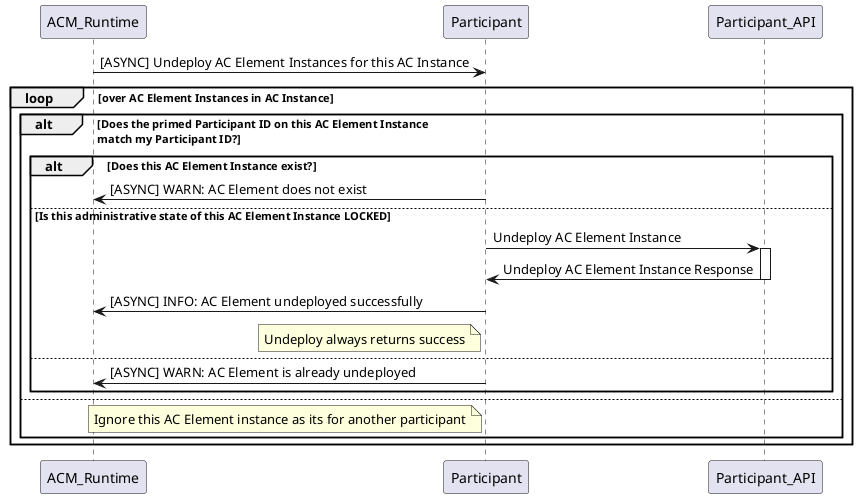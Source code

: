 @startuml
participant ACM_Runtime
participant Participant
participant Participant_API

ACM_Runtime -> Participant: [ASYNC] Undeploy AC Element Instances for this AC Instance

loop over AC Element Instances in AC Instance
 alt Does the primed Participant ID on this AC Element Instance\nmatch my Participant ID?
  alt Does this AC Element Instance exist?
   ACM_Runtime <- Participant: [ASYNC] WARN: AC Element does not exist
  else Is this administrative state of this AC Element Instance LOCKED
   Participant -> Participant_API: Undeploy AC Element Instance
   activate Participant_API
   Participant <- Participant_API: Undeploy AC Element Instance Response
   deactivate Participant_API
   ACM_Runtime <- Participant: [ASYNC] INFO: AC Element undeployed successfully
   note left of Participant
    Undeploy always returns success
   end note
  else
    ACM_Runtime <- Participant: [ASYNC] WARN: AC Element is already undeployed
  end
 else
  note left of Participant
   Ignore this AC Element instance as its for another participant
  end note
 end
end

@enduml
